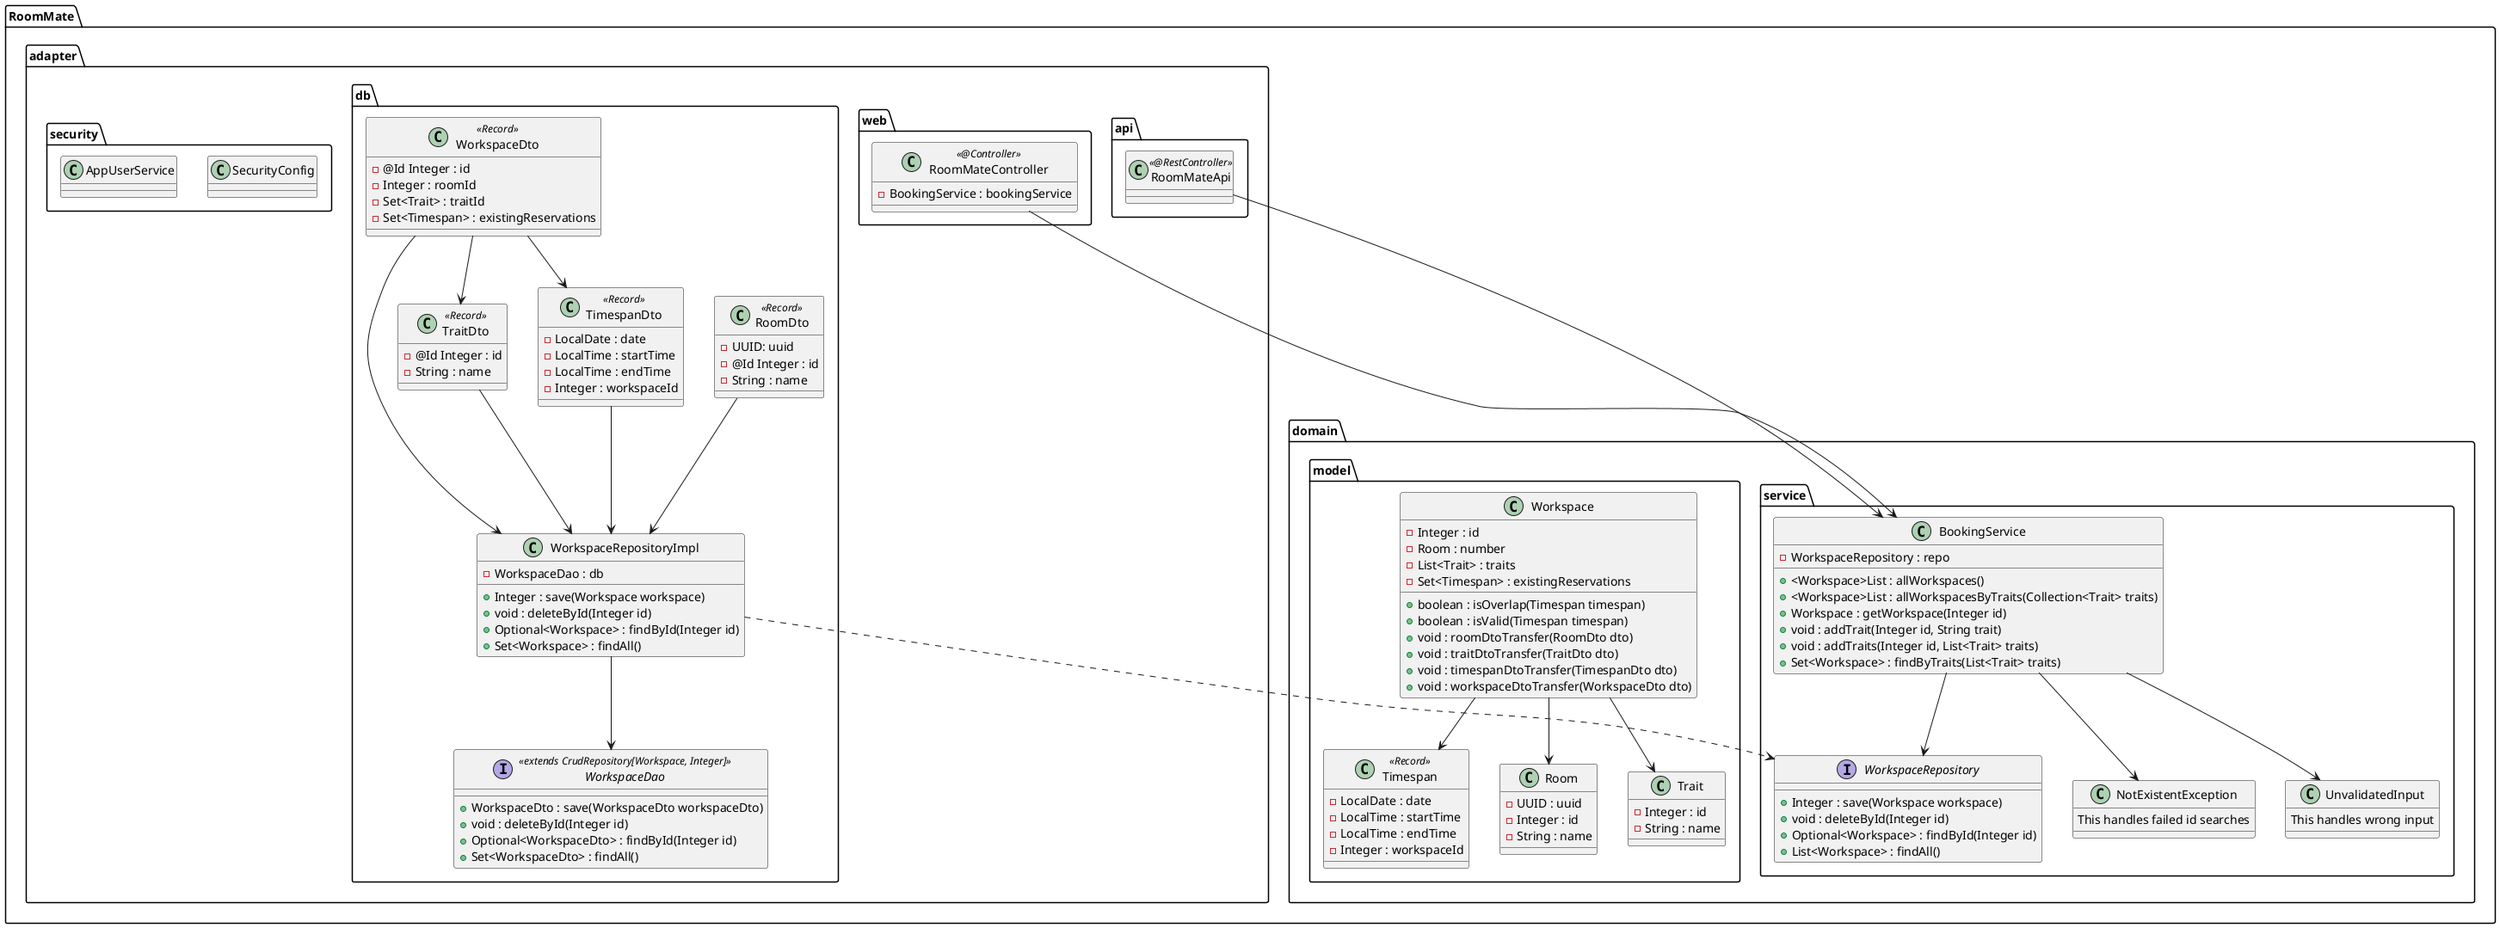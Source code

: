 @startuml
'https://plantuml.com/class-diagram

package RoomMate{


package adapter{

    package web{

        class RoomMateController << @Controller >>{
            - BookingService : bookingService
        }

    }

    package db{

        class WorkspaceRepositoryImpl{
            - WorkspaceDao : db
            + Integer : save(Workspace workspace)
            + void : deleteById(Integer id)
            + Optional<Workspace> : findById(Integer id)
            + Set<Workspace> : findAll()
        }
        interface WorkspaceDao << extends CrudRepository[Workspace, Integer] >>{
            + WorkspaceDto : save(WorkspaceDto workspaceDto)
            + void : deleteById(Integer id)
            + Optional<WorkspaceDto> : findById(Integer id)
            + Set<WorkspaceDto> : findAll()
        }
        class RoomDto << Record >> {
            - UUID: uuid
            - @Id Integer : id
            - String : name
        }
        class TraitDto << Record >> {
            - @Id Integer : id
            - String : name
        }
        class TimespanDto << Record >> {
            - LocalDate : date
            - LocalTime : startTime
            - LocalTime : endTime
            - Integer : workspaceId
        }
        class WorkspaceDto << Record >> {
            - @Id Integer : id
            - Integer : roomId
            - Set<Trait> : traitId
            - Set<Timespan> : existingReservations
        }

    }

    package api{

        class RoomMateApi << @RestController >>{}

    }

    package security{

        class SecurityConfig{}
        class AppUserService{}

    }

}

package domain{

    package service{

        interface WorkspaceRepository{
            + Integer : save(Workspace workspace)
            + void : deleteById(Integer id)
            + Optional<Workspace> : findById(Integer id)
            + List<Workspace> : findAll()
        }
        class BookingService{
            - WorkspaceRepository : repo
            + <Workspace>List : allWorkspaces()
            + <Workspace>List : allWorkspacesByTraits(Collection<Trait> traits)
            + Workspace : getWorkspace(Integer id)
            + void : addTrait(Integer id, String trait)
            + void : addTraits(Integer id, List<Trait> traits)
            + Set<Workspace> : findByTraits(List<Trait> traits)
        }
        class NotExistentException{
            This handles failed id searches
        }
        class UnvalidatedInput{
            This handles wrong input
        }

    }

    package model{

        class Room{
            - UUID : uuid
            - Integer : id
            - String : name
        }
        class Trait{
            - Integer : id
            - String : name
        }
        class Timespan << Record >> {
            - LocalDate : date
            - LocalTime : startTime
            - LocalTime : endTime
            - Integer : workspaceId
        }
        class Workspace{
            - Integer : id
            - Room : number
            - List<Trait> : traits
            - Set<Timespan> : existingReservations
            + boolean : isOverlap(Timespan timespan)
            + boolean : isValid(Timespan timespan)
            + void : roomDtoTransfer(RoomDto dto)
            + void : traitDtoTransfer(TraitDto dto)
            + void : timespanDtoTransfer(TimespanDto dto)
            + void : workspaceDtoTransfer(WorkspaceDto dto)
        }

    }

}

'Adapter - api
RoomMateApi --> BookingService

'Adapter - web
RoomMateController --> BookingService

'Adapter - db
WorkspaceRepositoryImpl ..> WorkspaceRepository
WorkspaceRepositoryImpl --> WorkspaceDao

WorkspaceDto --> TraitDto
WorkspaceDto --> TimespanDto

RoomDto --> WorkspaceRepositoryImpl
TraitDto --> WorkspaceRepositoryImpl
TimespanDto --> WorkspaceRepositoryImpl
WorkspaceDto --> WorkspaceRepositoryImpl

'Domain - Application Service
BookingService --> WorkspaceRepository
BookingService --> NotExistentException
BookingService --> UnvalidatedInput

'Domain - Model
Workspace --> Room
Workspace --> Trait
Workspace --> Timespan

}

@enduml